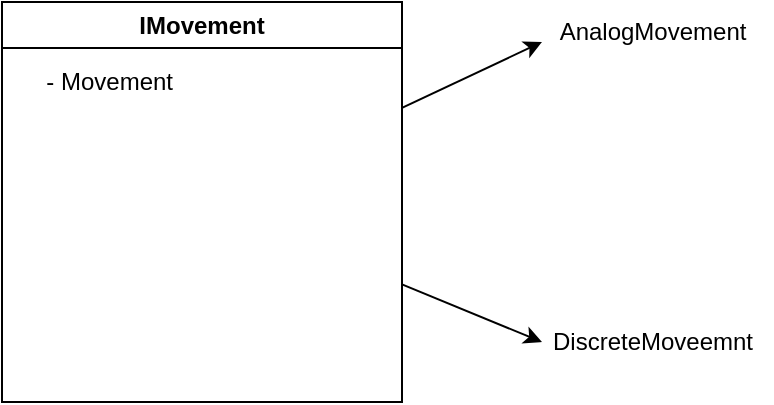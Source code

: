 <mxfile>
    <diagram id="gnerMsGZKdAMyU_bGhfK" name="Page-1">
        <mxGraphModel dx="392" dy="573" grid="1" gridSize="10" guides="1" tooltips="1" connect="1" arrows="1" fold="1" page="1" pageScale="1" pageWidth="850" pageHeight="1100" math="0" shadow="0">
            <root>
                <mxCell id="0"/>
                <mxCell id="1" parent="0"/>
                <mxCell id="4" style="edgeStyle=none;html=1;" edge="1" parent="1" source="2">
                    <mxGeometry relative="1" as="geometry">
                        <mxPoint x="370" y="100" as="targetPoint"/>
                    </mxGeometry>
                </mxCell>
                <mxCell id="5" style="edgeStyle=none;html=1;" edge="1" parent="1" source="2">
                    <mxGeometry relative="1" as="geometry">
                        <mxPoint x="370" y="250" as="targetPoint"/>
                    </mxGeometry>
                </mxCell>
                <mxCell id="2" value="IMovement&lt;br&gt;" style="swimlane;whiteSpace=wrap;html=1;" vertex="1" parent="1">
                    <mxGeometry x="100" y="80" width="200" height="200" as="geometry"/>
                </mxCell>
                <mxCell id="3" value="- Movement&amp;nbsp;" style="text;html=1;align=center;verticalAlign=middle;resizable=0;points=[];autosize=1;strokeColor=none;fillColor=none;" vertex="1" parent="2">
                    <mxGeometry x="10" y="25" width="90" height="30" as="geometry"/>
                </mxCell>
                <mxCell id="6" value="AnalogMovement" style="text;html=1;align=center;verticalAlign=middle;resizable=0;points=[];autosize=1;strokeColor=none;fillColor=none;" vertex="1" parent="1">
                    <mxGeometry x="365" y="80" width="120" height="30" as="geometry"/>
                </mxCell>
                <mxCell id="7" value="DiscreteMoveemnt" style="text;html=1;align=center;verticalAlign=middle;resizable=0;points=[];autosize=1;strokeColor=none;fillColor=none;" vertex="1" parent="1">
                    <mxGeometry x="365" y="235" width="120" height="30" as="geometry"/>
                </mxCell>
            </root>
        </mxGraphModel>
    </diagram>
</mxfile>